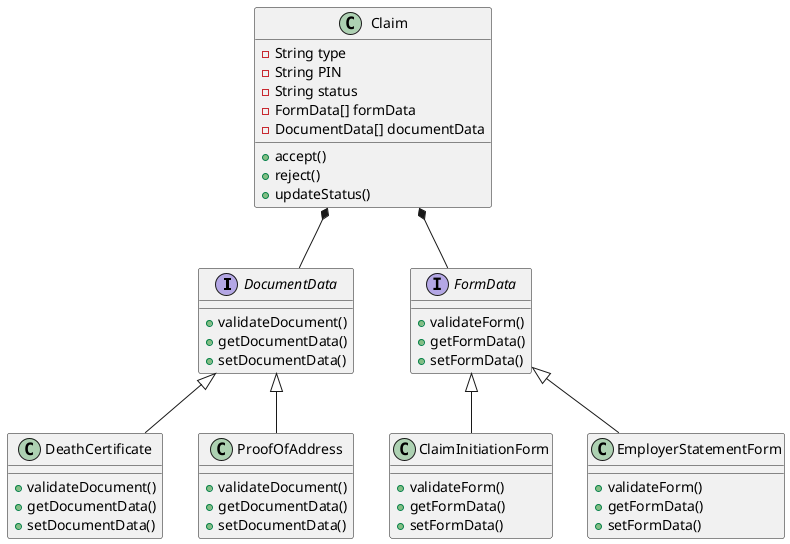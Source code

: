 @startuml
'https://plantuml.com/class-diagram







DocumentData <|-- DeathCertificate
DocumentData <|-- ProofOfAddress
FormData <|-- ClaimInitiationForm
FormData <|-- EmployerStatementForm
Claim *-- DocumentData
Claim *-- FormData


class Claim {
- String type
- String PIN
- String status
- FormData[] formData
- DocumentData[] documentData
+ accept()
+ reject()
+ updateStatus()
}

interface FormData {
+ validateForm()
+ getFormData()
+ setFormData()
}

interface DocumentData{
+ validateDocument()
+ getDocumentData()
+ setDocumentData()
}

class DeathCertificate{
+ validateDocument()
+ getDocumentData()
+ setDocumentData()
}

class ProofOfAddress{
+ validateDocument()
+ getDocumentData()
+ setDocumentData()
}

class ClaimInitiationForm{
+ validateForm()
+ getFormData()
+ setFormData()
}

class EmployerStatementForm{
+ validateForm()
+ getFormData()
+ setFormData()
}



@enduml
